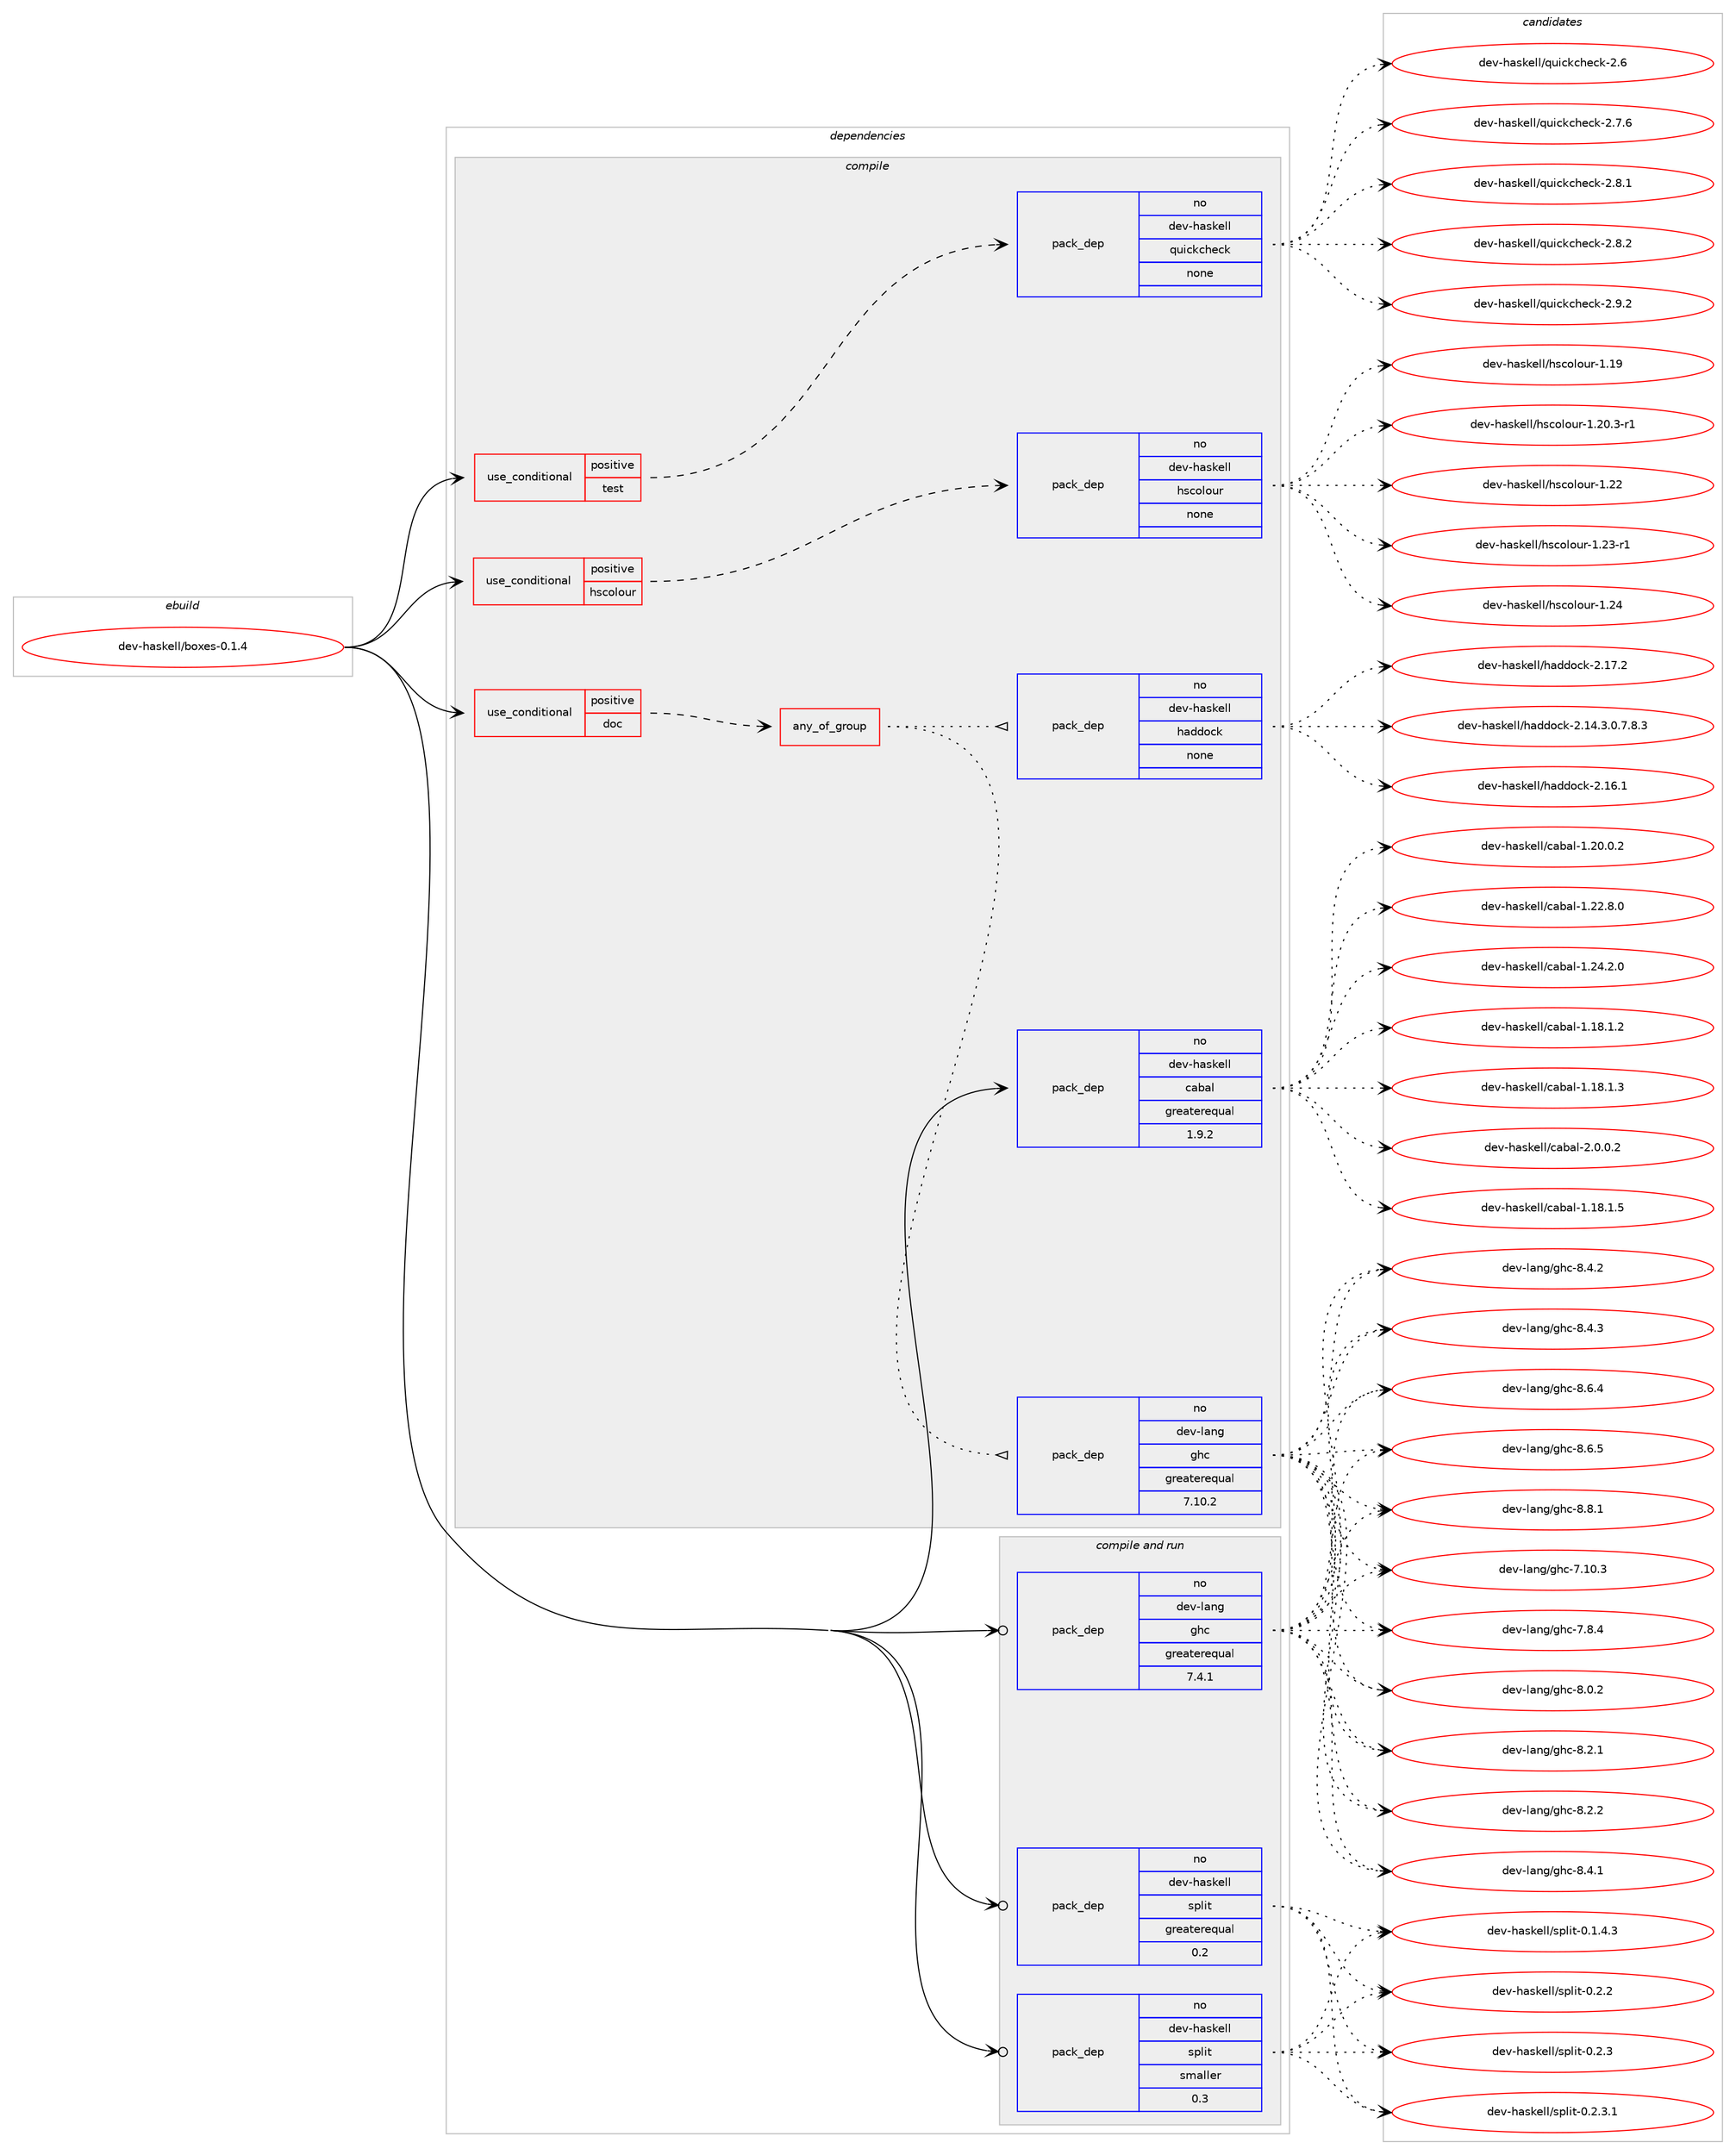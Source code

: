 digraph prolog {

# *************
# Graph options
# *************

newrank=true;
concentrate=true;
compound=true;
graph [rankdir=LR,fontname=Helvetica,fontsize=10,ranksep=1.5];#, ranksep=2.5, nodesep=0.2];
edge  [arrowhead=vee];
node  [fontname=Helvetica,fontsize=10];

# **********
# The ebuild
# **********

subgraph cluster_leftcol {
color=gray;
rank=same;
label=<<i>ebuild</i>>;
id [label="dev-haskell/boxes-0.1.4", color=red, width=4, href="../dev-haskell/boxes-0.1.4.svg"];
}

# ****************
# The dependencies
# ****************

subgraph cluster_midcol {
color=gray;
label=<<i>dependencies</i>>;
subgraph cluster_compile {
fillcolor="#eeeeee";
style=filled;
label=<<i>compile</i>>;
subgraph cond124969 {
dependency527788 [label=<<TABLE BORDER="0" CELLBORDER="1" CELLSPACING="0" CELLPADDING="4"><TR><TD ROWSPAN="3" CELLPADDING="10">use_conditional</TD></TR><TR><TD>positive</TD></TR><TR><TD>doc</TD></TR></TABLE>>, shape=none, color=red];
subgraph any9564 {
dependency527789 [label=<<TABLE BORDER="0" CELLBORDER="1" CELLSPACING="0" CELLPADDING="4"><TR><TD CELLPADDING="10">any_of_group</TD></TR></TABLE>>, shape=none, color=red];subgraph pack392898 {
dependency527790 [label=<<TABLE BORDER="0" CELLBORDER="1" CELLSPACING="0" CELLPADDING="4" WIDTH="220"><TR><TD ROWSPAN="6" CELLPADDING="30">pack_dep</TD></TR><TR><TD WIDTH="110">no</TD></TR><TR><TD>dev-haskell</TD></TR><TR><TD>haddock</TD></TR><TR><TD>none</TD></TR><TR><TD></TD></TR></TABLE>>, shape=none, color=blue];
}
dependency527789:e -> dependency527790:w [weight=20,style="dotted",arrowhead="oinv"];
subgraph pack392899 {
dependency527791 [label=<<TABLE BORDER="0" CELLBORDER="1" CELLSPACING="0" CELLPADDING="4" WIDTH="220"><TR><TD ROWSPAN="6" CELLPADDING="30">pack_dep</TD></TR><TR><TD WIDTH="110">no</TD></TR><TR><TD>dev-lang</TD></TR><TR><TD>ghc</TD></TR><TR><TD>greaterequal</TD></TR><TR><TD>7.10.2</TD></TR></TABLE>>, shape=none, color=blue];
}
dependency527789:e -> dependency527791:w [weight=20,style="dotted",arrowhead="oinv"];
}
dependency527788:e -> dependency527789:w [weight=20,style="dashed",arrowhead="vee"];
}
id:e -> dependency527788:w [weight=20,style="solid",arrowhead="vee"];
subgraph cond124970 {
dependency527792 [label=<<TABLE BORDER="0" CELLBORDER="1" CELLSPACING="0" CELLPADDING="4"><TR><TD ROWSPAN="3" CELLPADDING="10">use_conditional</TD></TR><TR><TD>positive</TD></TR><TR><TD>hscolour</TD></TR></TABLE>>, shape=none, color=red];
subgraph pack392900 {
dependency527793 [label=<<TABLE BORDER="0" CELLBORDER="1" CELLSPACING="0" CELLPADDING="4" WIDTH="220"><TR><TD ROWSPAN="6" CELLPADDING="30">pack_dep</TD></TR><TR><TD WIDTH="110">no</TD></TR><TR><TD>dev-haskell</TD></TR><TR><TD>hscolour</TD></TR><TR><TD>none</TD></TR><TR><TD></TD></TR></TABLE>>, shape=none, color=blue];
}
dependency527792:e -> dependency527793:w [weight=20,style="dashed",arrowhead="vee"];
}
id:e -> dependency527792:w [weight=20,style="solid",arrowhead="vee"];
subgraph cond124971 {
dependency527794 [label=<<TABLE BORDER="0" CELLBORDER="1" CELLSPACING="0" CELLPADDING="4"><TR><TD ROWSPAN="3" CELLPADDING="10">use_conditional</TD></TR><TR><TD>positive</TD></TR><TR><TD>test</TD></TR></TABLE>>, shape=none, color=red];
subgraph pack392901 {
dependency527795 [label=<<TABLE BORDER="0" CELLBORDER="1" CELLSPACING="0" CELLPADDING="4" WIDTH="220"><TR><TD ROWSPAN="6" CELLPADDING="30">pack_dep</TD></TR><TR><TD WIDTH="110">no</TD></TR><TR><TD>dev-haskell</TD></TR><TR><TD>quickcheck</TD></TR><TR><TD>none</TD></TR><TR><TD></TD></TR></TABLE>>, shape=none, color=blue];
}
dependency527794:e -> dependency527795:w [weight=20,style="dashed",arrowhead="vee"];
}
id:e -> dependency527794:w [weight=20,style="solid",arrowhead="vee"];
subgraph pack392902 {
dependency527796 [label=<<TABLE BORDER="0" CELLBORDER="1" CELLSPACING="0" CELLPADDING="4" WIDTH="220"><TR><TD ROWSPAN="6" CELLPADDING="30">pack_dep</TD></TR><TR><TD WIDTH="110">no</TD></TR><TR><TD>dev-haskell</TD></TR><TR><TD>cabal</TD></TR><TR><TD>greaterequal</TD></TR><TR><TD>1.9.2</TD></TR></TABLE>>, shape=none, color=blue];
}
id:e -> dependency527796:w [weight=20,style="solid",arrowhead="vee"];
}
subgraph cluster_compileandrun {
fillcolor="#eeeeee";
style=filled;
label=<<i>compile and run</i>>;
subgraph pack392903 {
dependency527797 [label=<<TABLE BORDER="0" CELLBORDER="1" CELLSPACING="0" CELLPADDING="4" WIDTH="220"><TR><TD ROWSPAN="6" CELLPADDING="30">pack_dep</TD></TR><TR><TD WIDTH="110">no</TD></TR><TR><TD>dev-haskell</TD></TR><TR><TD>split</TD></TR><TR><TD>greaterequal</TD></TR><TR><TD>0.2</TD></TR></TABLE>>, shape=none, color=blue];
}
id:e -> dependency527797:w [weight=20,style="solid",arrowhead="odotvee"];
subgraph pack392904 {
dependency527798 [label=<<TABLE BORDER="0" CELLBORDER="1" CELLSPACING="0" CELLPADDING="4" WIDTH="220"><TR><TD ROWSPAN="6" CELLPADDING="30">pack_dep</TD></TR><TR><TD WIDTH="110">no</TD></TR><TR><TD>dev-haskell</TD></TR><TR><TD>split</TD></TR><TR><TD>smaller</TD></TR><TR><TD>0.3</TD></TR></TABLE>>, shape=none, color=blue];
}
id:e -> dependency527798:w [weight=20,style="solid",arrowhead="odotvee"];
subgraph pack392905 {
dependency527799 [label=<<TABLE BORDER="0" CELLBORDER="1" CELLSPACING="0" CELLPADDING="4" WIDTH="220"><TR><TD ROWSPAN="6" CELLPADDING="30">pack_dep</TD></TR><TR><TD WIDTH="110">no</TD></TR><TR><TD>dev-lang</TD></TR><TR><TD>ghc</TD></TR><TR><TD>greaterequal</TD></TR><TR><TD>7.4.1</TD></TR></TABLE>>, shape=none, color=blue];
}
id:e -> dependency527799:w [weight=20,style="solid",arrowhead="odotvee"];
}
subgraph cluster_run {
fillcolor="#eeeeee";
style=filled;
label=<<i>run</i>>;
}
}

# **************
# The candidates
# **************

subgraph cluster_choices {
rank=same;
color=gray;
label=<<i>candidates</i>>;

subgraph choice392898 {
color=black;
nodesep=1;
choice1001011184510497115107101108108471049710010011199107455046495246514648465546564651 [label="dev-haskell/haddock-2.14.3.0.7.8.3", color=red, width=4,href="../dev-haskell/haddock-2.14.3.0.7.8.3.svg"];
choice100101118451049711510710110810847104971001001119910745504649544649 [label="dev-haskell/haddock-2.16.1", color=red, width=4,href="../dev-haskell/haddock-2.16.1.svg"];
choice100101118451049711510710110810847104971001001119910745504649554650 [label="dev-haskell/haddock-2.17.2", color=red, width=4,href="../dev-haskell/haddock-2.17.2.svg"];
dependency527790:e -> choice1001011184510497115107101108108471049710010011199107455046495246514648465546564651:w [style=dotted,weight="100"];
dependency527790:e -> choice100101118451049711510710110810847104971001001119910745504649544649:w [style=dotted,weight="100"];
dependency527790:e -> choice100101118451049711510710110810847104971001001119910745504649554650:w [style=dotted,weight="100"];
}
subgraph choice392899 {
color=black;
nodesep=1;
choice1001011184510897110103471031049945554649484651 [label="dev-lang/ghc-7.10.3", color=red, width=4,href="../dev-lang/ghc-7.10.3.svg"];
choice10010111845108971101034710310499455546564652 [label="dev-lang/ghc-7.8.4", color=red, width=4,href="../dev-lang/ghc-7.8.4.svg"];
choice10010111845108971101034710310499455646484650 [label="dev-lang/ghc-8.0.2", color=red, width=4,href="../dev-lang/ghc-8.0.2.svg"];
choice10010111845108971101034710310499455646504649 [label="dev-lang/ghc-8.2.1", color=red, width=4,href="../dev-lang/ghc-8.2.1.svg"];
choice10010111845108971101034710310499455646504650 [label="dev-lang/ghc-8.2.2", color=red, width=4,href="../dev-lang/ghc-8.2.2.svg"];
choice10010111845108971101034710310499455646524649 [label="dev-lang/ghc-8.4.1", color=red, width=4,href="../dev-lang/ghc-8.4.1.svg"];
choice10010111845108971101034710310499455646524650 [label="dev-lang/ghc-8.4.2", color=red, width=4,href="../dev-lang/ghc-8.4.2.svg"];
choice10010111845108971101034710310499455646524651 [label="dev-lang/ghc-8.4.3", color=red, width=4,href="../dev-lang/ghc-8.4.3.svg"];
choice10010111845108971101034710310499455646544652 [label="dev-lang/ghc-8.6.4", color=red, width=4,href="../dev-lang/ghc-8.6.4.svg"];
choice10010111845108971101034710310499455646544653 [label="dev-lang/ghc-8.6.5", color=red, width=4,href="../dev-lang/ghc-8.6.5.svg"];
choice10010111845108971101034710310499455646564649 [label="dev-lang/ghc-8.8.1", color=red, width=4,href="../dev-lang/ghc-8.8.1.svg"];
dependency527791:e -> choice1001011184510897110103471031049945554649484651:w [style=dotted,weight="100"];
dependency527791:e -> choice10010111845108971101034710310499455546564652:w [style=dotted,weight="100"];
dependency527791:e -> choice10010111845108971101034710310499455646484650:w [style=dotted,weight="100"];
dependency527791:e -> choice10010111845108971101034710310499455646504649:w [style=dotted,weight="100"];
dependency527791:e -> choice10010111845108971101034710310499455646504650:w [style=dotted,weight="100"];
dependency527791:e -> choice10010111845108971101034710310499455646524649:w [style=dotted,weight="100"];
dependency527791:e -> choice10010111845108971101034710310499455646524650:w [style=dotted,weight="100"];
dependency527791:e -> choice10010111845108971101034710310499455646524651:w [style=dotted,weight="100"];
dependency527791:e -> choice10010111845108971101034710310499455646544652:w [style=dotted,weight="100"];
dependency527791:e -> choice10010111845108971101034710310499455646544653:w [style=dotted,weight="100"];
dependency527791:e -> choice10010111845108971101034710310499455646564649:w [style=dotted,weight="100"];
}
subgraph choice392900 {
color=black;
nodesep=1;
choice100101118451049711510710110810847104115991111081111171144549464957 [label="dev-haskell/hscolour-1.19", color=red, width=4,href="../dev-haskell/hscolour-1.19.svg"];
choice10010111845104971151071011081084710411599111108111117114454946504846514511449 [label="dev-haskell/hscolour-1.20.3-r1", color=red, width=4,href="../dev-haskell/hscolour-1.20.3-r1.svg"];
choice100101118451049711510710110810847104115991111081111171144549465050 [label="dev-haskell/hscolour-1.22", color=red, width=4,href="../dev-haskell/hscolour-1.22.svg"];
choice1001011184510497115107101108108471041159911110811111711445494650514511449 [label="dev-haskell/hscolour-1.23-r1", color=red, width=4,href="../dev-haskell/hscolour-1.23-r1.svg"];
choice100101118451049711510710110810847104115991111081111171144549465052 [label="dev-haskell/hscolour-1.24", color=red, width=4,href="../dev-haskell/hscolour-1.24.svg"];
dependency527793:e -> choice100101118451049711510710110810847104115991111081111171144549464957:w [style=dotted,weight="100"];
dependency527793:e -> choice10010111845104971151071011081084710411599111108111117114454946504846514511449:w [style=dotted,weight="100"];
dependency527793:e -> choice100101118451049711510710110810847104115991111081111171144549465050:w [style=dotted,weight="100"];
dependency527793:e -> choice1001011184510497115107101108108471041159911110811111711445494650514511449:w [style=dotted,weight="100"];
dependency527793:e -> choice100101118451049711510710110810847104115991111081111171144549465052:w [style=dotted,weight="100"];
}
subgraph choice392901 {
color=black;
nodesep=1;
choice10010111845104971151071011081084711311710599107991041019910745504654 [label="dev-haskell/quickcheck-2.6", color=red, width=4,href="../dev-haskell/quickcheck-2.6.svg"];
choice100101118451049711510710110810847113117105991079910410199107455046554654 [label="dev-haskell/quickcheck-2.7.6", color=red, width=4,href="../dev-haskell/quickcheck-2.7.6.svg"];
choice100101118451049711510710110810847113117105991079910410199107455046564649 [label="dev-haskell/quickcheck-2.8.1", color=red, width=4,href="../dev-haskell/quickcheck-2.8.1.svg"];
choice100101118451049711510710110810847113117105991079910410199107455046564650 [label="dev-haskell/quickcheck-2.8.2", color=red, width=4,href="../dev-haskell/quickcheck-2.8.2.svg"];
choice100101118451049711510710110810847113117105991079910410199107455046574650 [label="dev-haskell/quickcheck-2.9.2", color=red, width=4,href="../dev-haskell/quickcheck-2.9.2.svg"];
dependency527795:e -> choice10010111845104971151071011081084711311710599107991041019910745504654:w [style=dotted,weight="100"];
dependency527795:e -> choice100101118451049711510710110810847113117105991079910410199107455046554654:w [style=dotted,weight="100"];
dependency527795:e -> choice100101118451049711510710110810847113117105991079910410199107455046564649:w [style=dotted,weight="100"];
dependency527795:e -> choice100101118451049711510710110810847113117105991079910410199107455046564650:w [style=dotted,weight="100"];
dependency527795:e -> choice100101118451049711510710110810847113117105991079910410199107455046574650:w [style=dotted,weight="100"];
}
subgraph choice392902 {
color=black;
nodesep=1;
choice10010111845104971151071011081084799979897108454946495646494650 [label="dev-haskell/cabal-1.18.1.2", color=red, width=4,href="../dev-haskell/cabal-1.18.1.2.svg"];
choice10010111845104971151071011081084799979897108454946495646494651 [label="dev-haskell/cabal-1.18.1.3", color=red, width=4,href="../dev-haskell/cabal-1.18.1.3.svg"];
choice10010111845104971151071011081084799979897108454946495646494653 [label="dev-haskell/cabal-1.18.1.5", color=red, width=4,href="../dev-haskell/cabal-1.18.1.5.svg"];
choice10010111845104971151071011081084799979897108454946504846484650 [label="dev-haskell/cabal-1.20.0.2", color=red, width=4,href="../dev-haskell/cabal-1.20.0.2.svg"];
choice10010111845104971151071011081084799979897108454946505046564648 [label="dev-haskell/cabal-1.22.8.0", color=red, width=4,href="../dev-haskell/cabal-1.22.8.0.svg"];
choice10010111845104971151071011081084799979897108454946505246504648 [label="dev-haskell/cabal-1.24.2.0", color=red, width=4,href="../dev-haskell/cabal-1.24.2.0.svg"];
choice100101118451049711510710110810847999798971084550464846484650 [label="dev-haskell/cabal-2.0.0.2", color=red, width=4,href="../dev-haskell/cabal-2.0.0.2.svg"];
dependency527796:e -> choice10010111845104971151071011081084799979897108454946495646494650:w [style=dotted,weight="100"];
dependency527796:e -> choice10010111845104971151071011081084799979897108454946495646494651:w [style=dotted,weight="100"];
dependency527796:e -> choice10010111845104971151071011081084799979897108454946495646494653:w [style=dotted,weight="100"];
dependency527796:e -> choice10010111845104971151071011081084799979897108454946504846484650:w [style=dotted,weight="100"];
dependency527796:e -> choice10010111845104971151071011081084799979897108454946505046564648:w [style=dotted,weight="100"];
dependency527796:e -> choice10010111845104971151071011081084799979897108454946505246504648:w [style=dotted,weight="100"];
dependency527796:e -> choice100101118451049711510710110810847999798971084550464846484650:w [style=dotted,weight="100"];
}
subgraph choice392903 {
color=black;
nodesep=1;
choice1001011184510497115107101108108471151121081051164548464946524651 [label="dev-haskell/split-0.1.4.3", color=red, width=4,href="../dev-haskell/split-0.1.4.3.svg"];
choice100101118451049711510710110810847115112108105116454846504650 [label="dev-haskell/split-0.2.2", color=red, width=4,href="../dev-haskell/split-0.2.2.svg"];
choice100101118451049711510710110810847115112108105116454846504651 [label="dev-haskell/split-0.2.3", color=red, width=4,href="../dev-haskell/split-0.2.3.svg"];
choice1001011184510497115107101108108471151121081051164548465046514649 [label="dev-haskell/split-0.2.3.1", color=red, width=4,href="../dev-haskell/split-0.2.3.1.svg"];
dependency527797:e -> choice1001011184510497115107101108108471151121081051164548464946524651:w [style=dotted,weight="100"];
dependency527797:e -> choice100101118451049711510710110810847115112108105116454846504650:w [style=dotted,weight="100"];
dependency527797:e -> choice100101118451049711510710110810847115112108105116454846504651:w [style=dotted,weight="100"];
dependency527797:e -> choice1001011184510497115107101108108471151121081051164548465046514649:w [style=dotted,weight="100"];
}
subgraph choice392904 {
color=black;
nodesep=1;
choice1001011184510497115107101108108471151121081051164548464946524651 [label="dev-haskell/split-0.1.4.3", color=red, width=4,href="../dev-haskell/split-0.1.4.3.svg"];
choice100101118451049711510710110810847115112108105116454846504650 [label="dev-haskell/split-0.2.2", color=red, width=4,href="../dev-haskell/split-0.2.2.svg"];
choice100101118451049711510710110810847115112108105116454846504651 [label="dev-haskell/split-0.2.3", color=red, width=4,href="../dev-haskell/split-0.2.3.svg"];
choice1001011184510497115107101108108471151121081051164548465046514649 [label="dev-haskell/split-0.2.3.1", color=red, width=4,href="../dev-haskell/split-0.2.3.1.svg"];
dependency527798:e -> choice1001011184510497115107101108108471151121081051164548464946524651:w [style=dotted,weight="100"];
dependency527798:e -> choice100101118451049711510710110810847115112108105116454846504650:w [style=dotted,weight="100"];
dependency527798:e -> choice100101118451049711510710110810847115112108105116454846504651:w [style=dotted,weight="100"];
dependency527798:e -> choice1001011184510497115107101108108471151121081051164548465046514649:w [style=dotted,weight="100"];
}
subgraph choice392905 {
color=black;
nodesep=1;
choice1001011184510897110103471031049945554649484651 [label="dev-lang/ghc-7.10.3", color=red, width=4,href="../dev-lang/ghc-7.10.3.svg"];
choice10010111845108971101034710310499455546564652 [label="dev-lang/ghc-7.8.4", color=red, width=4,href="../dev-lang/ghc-7.8.4.svg"];
choice10010111845108971101034710310499455646484650 [label="dev-lang/ghc-8.0.2", color=red, width=4,href="../dev-lang/ghc-8.0.2.svg"];
choice10010111845108971101034710310499455646504649 [label="dev-lang/ghc-8.2.1", color=red, width=4,href="../dev-lang/ghc-8.2.1.svg"];
choice10010111845108971101034710310499455646504650 [label="dev-lang/ghc-8.2.2", color=red, width=4,href="../dev-lang/ghc-8.2.2.svg"];
choice10010111845108971101034710310499455646524649 [label="dev-lang/ghc-8.4.1", color=red, width=4,href="../dev-lang/ghc-8.4.1.svg"];
choice10010111845108971101034710310499455646524650 [label="dev-lang/ghc-8.4.2", color=red, width=4,href="../dev-lang/ghc-8.4.2.svg"];
choice10010111845108971101034710310499455646524651 [label="dev-lang/ghc-8.4.3", color=red, width=4,href="../dev-lang/ghc-8.4.3.svg"];
choice10010111845108971101034710310499455646544652 [label="dev-lang/ghc-8.6.4", color=red, width=4,href="../dev-lang/ghc-8.6.4.svg"];
choice10010111845108971101034710310499455646544653 [label="dev-lang/ghc-8.6.5", color=red, width=4,href="../dev-lang/ghc-8.6.5.svg"];
choice10010111845108971101034710310499455646564649 [label="dev-lang/ghc-8.8.1", color=red, width=4,href="../dev-lang/ghc-8.8.1.svg"];
dependency527799:e -> choice1001011184510897110103471031049945554649484651:w [style=dotted,weight="100"];
dependency527799:e -> choice10010111845108971101034710310499455546564652:w [style=dotted,weight="100"];
dependency527799:e -> choice10010111845108971101034710310499455646484650:w [style=dotted,weight="100"];
dependency527799:e -> choice10010111845108971101034710310499455646504649:w [style=dotted,weight="100"];
dependency527799:e -> choice10010111845108971101034710310499455646504650:w [style=dotted,weight="100"];
dependency527799:e -> choice10010111845108971101034710310499455646524649:w [style=dotted,weight="100"];
dependency527799:e -> choice10010111845108971101034710310499455646524650:w [style=dotted,weight="100"];
dependency527799:e -> choice10010111845108971101034710310499455646524651:w [style=dotted,weight="100"];
dependency527799:e -> choice10010111845108971101034710310499455646544652:w [style=dotted,weight="100"];
dependency527799:e -> choice10010111845108971101034710310499455646544653:w [style=dotted,weight="100"];
dependency527799:e -> choice10010111845108971101034710310499455646564649:w [style=dotted,weight="100"];
}
}

}
